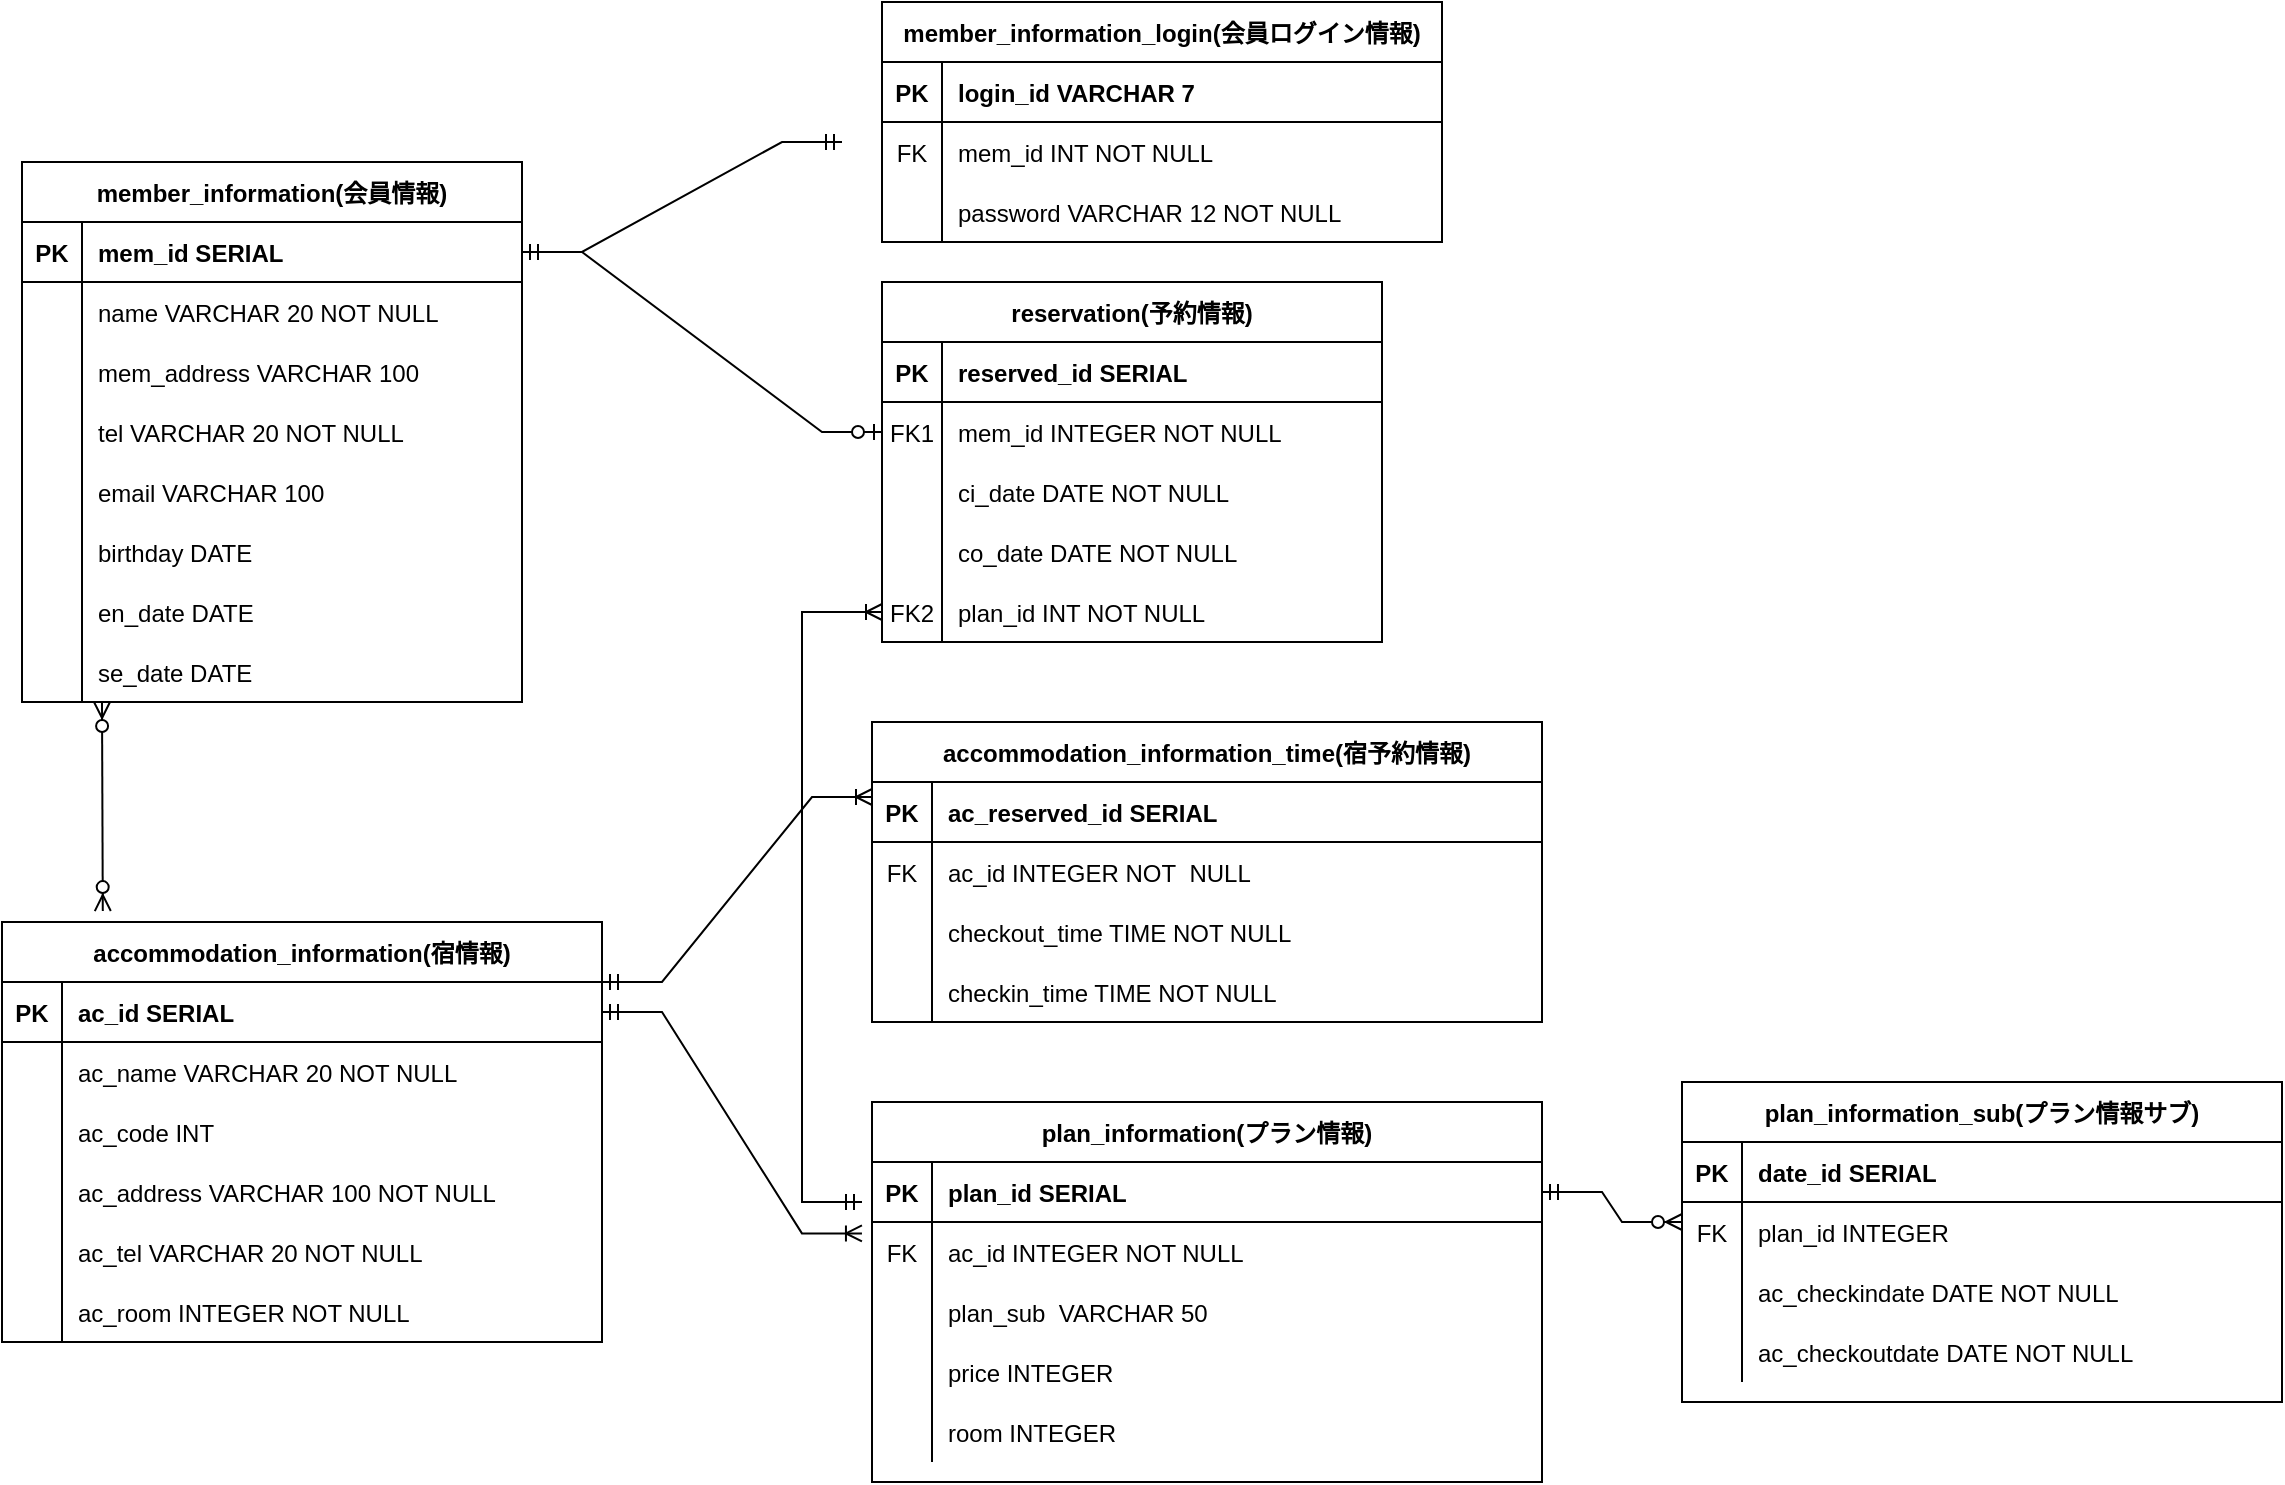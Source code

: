 <mxfile version="16.5.1" type="device"><diagram id="PTX03C8zozxvsGrrgiGg" name="ページ1"><mxGraphModel dx="1108" dy="553" grid="1" gridSize="10" guides="1" tooltips="1" connect="1" arrows="1" fold="1" page="1" pageScale="1" pageWidth="827" pageHeight="1169" math="0" shadow="0"><root><mxCell id="0"/><mxCell id="1" parent="0"/><mxCell id="oQhTFOidL3MlDcBQ4KHN-1" value="member_information(会員情報)" style="shape=table;startSize=30;container=1;collapsible=1;childLayout=tableLayout;fixedRows=1;rowLines=0;fontStyle=1;align=center;resizeLast=1;" parent="1" vertex="1"><mxGeometry x="510" y="360" width="250" height="270" as="geometry"><mxRectangle x="330" y="570" width="150" height="30" as="alternateBounds"/></mxGeometry></mxCell><mxCell id="oQhTFOidL3MlDcBQ4KHN-2" value="" style="shape=tableRow;horizontal=0;startSize=0;swimlaneHead=0;swimlaneBody=0;fillColor=none;collapsible=0;dropTarget=0;points=[[0,0.5],[1,0.5]];portConstraint=eastwest;top=0;left=0;right=0;bottom=1;" parent="oQhTFOidL3MlDcBQ4KHN-1" vertex="1"><mxGeometry y="30" width="250" height="30" as="geometry"/></mxCell><mxCell id="oQhTFOidL3MlDcBQ4KHN-3" value="PK" style="shape=partialRectangle;connectable=0;fillColor=none;top=0;left=0;bottom=0;right=0;fontStyle=1;overflow=hidden;" parent="oQhTFOidL3MlDcBQ4KHN-2" vertex="1"><mxGeometry width="30" height="30" as="geometry"><mxRectangle width="30" height="30" as="alternateBounds"/></mxGeometry></mxCell><mxCell id="oQhTFOidL3MlDcBQ4KHN-4" value="mem_id SERIAL" style="shape=partialRectangle;connectable=0;fillColor=none;top=0;left=0;bottom=0;right=0;align=left;spacingLeft=6;fontStyle=1;overflow=hidden;" parent="oQhTFOidL3MlDcBQ4KHN-2" vertex="1"><mxGeometry x="30" width="220" height="30" as="geometry"><mxRectangle width="220" height="30" as="alternateBounds"/></mxGeometry></mxCell><mxCell id="oQhTFOidL3MlDcBQ4KHN-5" value="" style="shape=tableRow;horizontal=0;startSize=0;swimlaneHead=0;swimlaneBody=0;fillColor=none;collapsible=0;dropTarget=0;points=[[0,0.5],[1,0.5]];portConstraint=eastwest;top=0;left=0;right=0;bottom=0;" parent="oQhTFOidL3MlDcBQ4KHN-1" vertex="1"><mxGeometry y="60" width="250" height="30" as="geometry"/></mxCell><mxCell id="oQhTFOidL3MlDcBQ4KHN-6" value="" style="shape=partialRectangle;connectable=0;fillColor=none;top=0;left=0;bottom=0;right=0;editable=1;overflow=hidden;" parent="oQhTFOidL3MlDcBQ4KHN-5" vertex="1"><mxGeometry width="30" height="30" as="geometry"><mxRectangle width="30" height="30" as="alternateBounds"/></mxGeometry></mxCell><mxCell id="oQhTFOidL3MlDcBQ4KHN-7" value="name VARCHAR 20 NOT NULL" style="shape=partialRectangle;connectable=0;fillColor=none;top=0;left=0;bottom=0;right=0;align=left;spacingLeft=6;overflow=hidden;" parent="oQhTFOidL3MlDcBQ4KHN-5" vertex="1"><mxGeometry x="30" width="220" height="30" as="geometry"><mxRectangle width="220" height="30" as="alternateBounds"/></mxGeometry></mxCell><mxCell id="oQhTFOidL3MlDcBQ4KHN-8" value="" style="shape=tableRow;horizontal=0;startSize=0;swimlaneHead=0;swimlaneBody=0;fillColor=none;collapsible=0;dropTarget=0;points=[[0,0.5],[1,0.5]];portConstraint=eastwest;top=0;left=0;right=0;bottom=0;" parent="oQhTFOidL3MlDcBQ4KHN-1" vertex="1"><mxGeometry y="90" width="250" height="30" as="geometry"/></mxCell><mxCell id="oQhTFOidL3MlDcBQ4KHN-9" value="" style="shape=partialRectangle;connectable=0;fillColor=none;top=0;left=0;bottom=0;right=0;editable=1;overflow=hidden;" parent="oQhTFOidL3MlDcBQ4KHN-8" vertex="1"><mxGeometry width="30" height="30" as="geometry"><mxRectangle width="30" height="30" as="alternateBounds"/></mxGeometry></mxCell><mxCell id="oQhTFOidL3MlDcBQ4KHN-10" value="mem_address VARCHAR 100 " style="shape=partialRectangle;connectable=0;fillColor=none;top=0;left=0;bottom=0;right=0;align=left;spacingLeft=6;overflow=hidden;" parent="oQhTFOidL3MlDcBQ4KHN-8" vertex="1"><mxGeometry x="30" width="220" height="30" as="geometry"><mxRectangle width="220" height="30" as="alternateBounds"/></mxGeometry></mxCell><mxCell id="oQhTFOidL3MlDcBQ4KHN-11" value="" style="shape=tableRow;horizontal=0;startSize=0;swimlaneHead=0;swimlaneBody=0;fillColor=none;collapsible=0;dropTarget=0;points=[[0,0.5],[1,0.5]];portConstraint=eastwest;top=0;left=0;right=0;bottom=0;" parent="oQhTFOidL3MlDcBQ4KHN-1" vertex="1"><mxGeometry y="120" width="250" height="30" as="geometry"/></mxCell><mxCell id="oQhTFOidL3MlDcBQ4KHN-12" value="" style="shape=partialRectangle;connectable=0;fillColor=none;top=0;left=0;bottom=0;right=0;editable=1;overflow=hidden;" parent="oQhTFOidL3MlDcBQ4KHN-11" vertex="1"><mxGeometry width="30" height="30" as="geometry"><mxRectangle width="30" height="30" as="alternateBounds"/></mxGeometry></mxCell><mxCell id="oQhTFOidL3MlDcBQ4KHN-13" value="tel VARCHAR 20 NOT NULL" style="shape=partialRectangle;connectable=0;fillColor=none;top=0;left=0;bottom=0;right=0;align=left;spacingLeft=6;overflow=hidden;" parent="oQhTFOidL3MlDcBQ4KHN-11" vertex="1"><mxGeometry x="30" width="220" height="30" as="geometry"><mxRectangle width="220" height="30" as="alternateBounds"/></mxGeometry></mxCell><mxCell id="oQhTFOidL3MlDcBQ4KHN-17" value="" style="shape=tableRow;horizontal=0;startSize=0;swimlaneHead=0;swimlaneBody=0;fillColor=none;collapsible=0;dropTarget=0;points=[[0,0.5],[1,0.5]];portConstraint=eastwest;top=0;left=0;right=0;bottom=0;" parent="oQhTFOidL3MlDcBQ4KHN-1" vertex="1"><mxGeometry y="150" width="250" height="30" as="geometry"/></mxCell><mxCell id="oQhTFOidL3MlDcBQ4KHN-18" value="" style="shape=partialRectangle;connectable=0;fillColor=none;top=0;left=0;bottom=0;right=0;editable=1;overflow=hidden;" parent="oQhTFOidL3MlDcBQ4KHN-17" vertex="1"><mxGeometry width="30" height="30" as="geometry"><mxRectangle width="30" height="30" as="alternateBounds"/></mxGeometry></mxCell><mxCell id="oQhTFOidL3MlDcBQ4KHN-19" value="email VARCHAR 100" style="shape=partialRectangle;connectable=0;fillColor=none;top=0;left=0;bottom=0;right=0;align=left;spacingLeft=6;overflow=hidden;" parent="oQhTFOidL3MlDcBQ4KHN-17" vertex="1"><mxGeometry x="30" width="220" height="30" as="geometry"><mxRectangle width="220" height="30" as="alternateBounds"/></mxGeometry></mxCell><mxCell id="oQhTFOidL3MlDcBQ4KHN-20" value="" style="shape=tableRow;horizontal=0;startSize=0;swimlaneHead=0;swimlaneBody=0;fillColor=none;collapsible=0;dropTarget=0;points=[[0,0.5],[1,0.5]];portConstraint=eastwest;top=0;left=0;right=0;bottom=0;" parent="oQhTFOidL3MlDcBQ4KHN-1" vertex="1"><mxGeometry y="180" width="250" height="30" as="geometry"/></mxCell><mxCell id="oQhTFOidL3MlDcBQ4KHN-21" value="" style="shape=partialRectangle;connectable=0;fillColor=none;top=0;left=0;bottom=0;right=0;editable=1;overflow=hidden;" parent="oQhTFOidL3MlDcBQ4KHN-20" vertex="1"><mxGeometry width="30" height="30" as="geometry"><mxRectangle width="30" height="30" as="alternateBounds"/></mxGeometry></mxCell><mxCell id="oQhTFOidL3MlDcBQ4KHN-22" value="birthday DATE" style="shape=partialRectangle;connectable=0;fillColor=none;top=0;left=0;bottom=0;right=0;align=left;spacingLeft=6;overflow=hidden;" parent="oQhTFOidL3MlDcBQ4KHN-20" vertex="1"><mxGeometry x="30" width="220" height="30" as="geometry"><mxRectangle width="220" height="30" as="alternateBounds"/></mxGeometry></mxCell><mxCell id="oQhTFOidL3MlDcBQ4KHN-23" value="" style="shape=tableRow;horizontal=0;startSize=0;swimlaneHead=0;swimlaneBody=0;fillColor=none;collapsible=0;dropTarget=0;points=[[0,0.5],[1,0.5]];portConstraint=eastwest;top=0;left=0;right=0;bottom=0;" parent="oQhTFOidL3MlDcBQ4KHN-1" vertex="1"><mxGeometry y="210" width="250" height="30" as="geometry"/></mxCell><mxCell id="oQhTFOidL3MlDcBQ4KHN-24" value="" style="shape=partialRectangle;connectable=0;fillColor=none;top=0;left=0;bottom=0;right=0;editable=1;overflow=hidden;" parent="oQhTFOidL3MlDcBQ4KHN-23" vertex="1"><mxGeometry width="30" height="30" as="geometry"><mxRectangle width="30" height="30" as="alternateBounds"/></mxGeometry></mxCell><mxCell id="oQhTFOidL3MlDcBQ4KHN-25" value="en_date DATE" style="shape=partialRectangle;connectable=0;fillColor=none;top=0;left=0;bottom=0;right=0;align=left;spacingLeft=6;overflow=hidden;" parent="oQhTFOidL3MlDcBQ4KHN-23" vertex="1"><mxGeometry x="30" width="220" height="30" as="geometry"><mxRectangle width="220" height="30" as="alternateBounds"/></mxGeometry></mxCell><mxCell id="oQhTFOidL3MlDcBQ4KHN-26" value="" style="shape=tableRow;horizontal=0;startSize=0;swimlaneHead=0;swimlaneBody=0;fillColor=none;collapsible=0;dropTarget=0;points=[[0,0.5],[1,0.5]];portConstraint=eastwest;top=0;left=0;right=0;bottom=0;" parent="oQhTFOidL3MlDcBQ4KHN-1" vertex="1"><mxGeometry y="240" width="250" height="30" as="geometry"/></mxCell><mxCell id="oQhTFOidL3MlDcBQ4KHN-27" value="" style="shape=partialRectangle;connectable=0;fillColor=none;top=0;left=0;bottom=0;right=0;editable=1;overflow=hidden;" parent="oQhTFOidL3MlDcBQ4KHN-26" vertex="1"><mxGeometry width="30" height="30" as="geometry"><mxRectangle width="30" height="30" as="alternateBounds"/></mxGeometry></mxCell><mxCell id="oQhTFOidL3MlDcBQ4KHN-28" value="se_date DATE" style="shape=partialRectangle;connectable=0;fillColor=none;top=0;left=0;bottom=0;right=0;align=left;spacingLeft=6;overflow=hidden;" parent="oQhTFOidL3MlDcBQ4KHN-26" vertex="1"><mxGeometry x="30" width="220" height="30" as="geometry"><mxRectangle width="220" height="30" as="alternateBounds"/></mxGeometry></mxCell><mxCell id="oQhTFOidL3MlDcBQ4KHN-29" value="member_information_login(会員ログイン情報)" style="shape=table;startSize=30;container=1;collapsible=1;childLayout=tableLayout;fixedRows=1;rowLines=0;fontStyle=1;align=center;resizeLast=1;" parent="1" vertex="1"><mxGeometry x="940" y="280" width="280" height="120" as="geometry"/></mxCell><mxCell id="oQhTFOidL3MlDcBQ4KHN-30" value="" style="shape=tableRow;horizontal=0;startSize=0;swimlaneHead=0;swimlaneBody=0;fillColor=none;collapsible=0;dropTarget=0;points=[[0,0.5],[1,0.5]];portConstraint=eastwest;top=0;left=0;right=0;bottom=1;" parent="oQhTFOidL3MlDcBQ4KHN-29" vertex="1"><mxGeometry y="30" width="280" height="30" as="geometry"/></mxCell><mxCell id="oQhTFOidL3MlDcBQ4KHN-31" value="PK" style="shape=partialRectangle;connectable=0;fillColor=none;top=0;left=0;bottom=0;right=0;fontStyle=1;overflow=hidden;" parent="oQhTFOidL3MlDcBQ4KHN-30" vertex="1"><mxGeometry width="30" height="30" as="geometry"><mxRectangle width="30" height="30" as="alternateBounds"/></mxGeometry></mxCell><mxCell id="oQhTFOidL3MlDcBQ4KHN-32" value="login_id VARCHAR 7" style="shape=partialRectangle;connectable=0;fillColor=none;top=0;left=0;bottom=0;right=0;align=left;spacingLeft=6;fontStyle=1;overflow=hidden;" parent="oQhTFOidL3MlDcBQ4KHN-30" vertex="1"><mxGeometry x="30" width="250" height="30" as="geometry"><mxRectangle width="250" height="30" as="alternateBounds"/></mxGeometry></mxCell><mxCell id="oQhTFOidL3MlDcBQ4KHN-33" value="" style="shape=tableRow;horizontal=0;startSize=0;swimlaneHead=0;swimlaneBody=0;fillColor=none;collapsible=0;dropTarget=0;points=[[0,0.5],[1,0.5]];portConstraint=eastwest;top=0;left=0;right=0;bottom=0;" parent="oQhTFOidL3MlDcBQ4KHN-29" vertex="1"><mxGeometry y="60" width="280" height="30" as="geometry"/></mxCell><mxCell id="oQhTFOidL3MlDcBQ4KHN-34" value="FK" style="shape=partialRectangle;connectable=0;fillColor=none;top=0;left=0;bottom=0;right=0;editable=1;overflow=hidden;" parent="oQhTFOidL3MlDcBQ4KHN-33" vertex="1"><mxGeometry width="30" height="30" as="geometry"><mxRectangle width="30" height="30" as="alternateBounds"/></mxGeometry></mxCell><mxCell id="oQhTFOidL3MlDcBQ4KHN-35" value="mem_id INT NOT NULL" style="shape=partialRectangle;connectable=0;fillColor=none;top=0;left=0;bottom=0;right=0;align=left;spacingLeft=6;overflow=hidden;" parent="oQhTFOidL3MlDcBQ4KHN-33" vertex="1"><mxGeometry x="30" width="250" height="30" as="geometry"><mxRectangle width="250" height="30" as="alternateBounds"/></mxGeometry></mxCell><mxCell id="oQhTFOidL3MlDcBQ4KHN-36" value="" style="shape=tableRow;horizontal=0;startSize=0;swimlaneHead=0;swimlaneBody=0;fillColor=none;collapsible=0;dropTarget=0;points=[[0,0.5],[1,0.5]];portConstraint=eastwest;top=0;left=0;right=0;bottom=0;" parent="oQhTFOidL3MlDcBQ4KHN-29" vertex="1"><mxGeometry y="90" width="280" height="30" as="geometry"/></mxCell><mxCell id="oQhTFOidL3MlDcBQ4KHN-37" value="" style="shape=partialRectangle;connectable=0;fillColor=none;top=0;left=0;bottom=0;right=0;editable=1;overflow=hidden;" parent="oQhTFOidL3MlDcBQ4KHN-36" vertex="1"><mxGeometry width="30" height="30" as="geometry"><mxRectangle width="30" height="30" as="alternateBounds"/></mxGeometry></mxCell><mxCell id="oQhTFOidL3MlDcBQ4KHN-38" value="password VARCHAR 12 NOT NULL" style="shape=partialRectangle;connectable=0;fillColor=none;top=0;left=0;bottom=0;right=0;align=left;spacingLeft=6;overflow=hidden;" parent="oQhTFOidL3MlDcBQ4KHN-36" vertex="1"><mxGeometry x="30" width="250" height="30" as="geometry"><mxRectangle width="250" height="30" as="alternateBounds"/></mxGeometry></mxCell><mxCell id="tTAAp74AXtqpUZNpE7kD-1" value="accommodation_information(宿情報)" style="shape=table;startSize=30;container=1;collapsible=1;childLayout=tableLayout;fixedRows=1;rowLines=0;fontStyle=1;align=center;resizeLast=1;" parent="1" vertex="1"><mxGeometry x="500" y="740" width="300" height="210" as="geometry"/></mxCell><mxCell id="tTAAp74AXtqpUZNpE7kD-2" value="" style="shape=tableRow;horizontal=0;startSize=0;swimlaneHead=0;swimlaneBody=0;fillColor=none;collapsible=0;dropTarget=0;points=[[0,0.5],[1,0.5]];portConstraint=eastwest;top=0;left=0;right=0;bottom=1;" parent="tTAAp74AXtqpUZNpE7kD-1" vertex="1"><mxGeometry y="30" width="300" height="30" as="geometry"/></mxCell><mxCell id="tTAAp74AXtqpUZNpE7kD-3" value="PK" style="shape=partialRectangle;connectable=0;fillColor=none;top=0;left=0;bottom=0;right=0;fontStyle=1;overflow=hidden;" parent="tTAAp74AXtqpUZNpE7kD-2" vertex="1"><mxGeometry width="30" height="30" as="geometry"><mxRectangle width="30" height="30" as="alternateBounds"/></mxGeometry></mxCell><mxCell id="tTAAp74AXtqpUZNpE7kD-4" value="ac_id SERIAL" style="shape=partialRectangle;connectable=0;fillColor=none;top=0;left=0;bottom=0;right=0;align=left;spacingLeft=6;fontStyle=1;overflow=hidden;" parent="tTAAp74AXtqpUZNpE7kD-2" vertex="1"><mxGeometry x="30" width="270" height="30" as="geometry"><mxRectangle width="270" height="30" as="alternateBounds"/></mxGeometry></mxCell><mxCell id="tTAAp74AXtqpUZNpE7kD-5" value="" style="shape=tableRow;horizontal=0;startSize=0;swimlaneHead=0;swimlaneBody=0;fillColor=none;collapsible=0;dropTarget=0;points=[[0,0.5],[1,0.5]];portConstraint=eastwest;top=0;left=0;right=0;bottom=0;" parent="tTAAp74AXtqpUZNpE7kD-1" vertex="1"><mxGeometry y="60" width="300" height="30" as="geometry"/></mxCell><mxCell id="tTAAp74AXtqpUZNpE7kD-6" value="" style="shape=partialRectangle;connectable=0;fillColor=none;top=0;left=0;bottom=0;right=0;editable=1;overflow=hidden;" parent="tTAAp74AXtqpUZNpE7kD-5" vertex="1"><mxGeometry width="30" height="30" as="geometry"><mxRectangle width="30" height="30" as="alternateBounds"/></mxGeometry></mxCell><mxCell id="tTAAp74AXtqpUZNpE7kD-7" value="ac_name VARCHAR 20 NOT NULL" style="shape=partialRectangle;connectable=0;fillColor=none;top=0;left=0;bottom=0;right=0;align=left;spacingLeft=6;overflow=hidden;" parent="tTAAp74AXtqpUZNpE7kD-5" vertex="1"><mxGeometry x="30" width="270" height="30" as="geometry"><mxRectangle width="270" height="30" as="alternateBounds"/></mxGeometry></mxCell><mxCell id="tTAAp74AXtqpUZNpE7kD-8" value="" style="shape=tableRow;horizontal=0;startSize=0;swimlaneHead=0;swimlaneBody=0;fillColor=none;collapsible=0;dropTarget=0;points=[[0,0.5],[1,0.5]];portConstraint=eastwest;top=0;left=0;right=0;bottom=0;" parent="tTAAp74AXtqpUZNpE7kD-1" vertex="1"><mxGeometry y="90" width="300" height="30" as="geometry"/></mxCell><mxCell id="tTAAp74AXtqpUZNpE7kD-9" value="" style="shape=partialRectangle;connectable=0;fillColor=none;top=0;left=0;bottom=0;right=0;editable=1;overflow=hidden;" parent="tTAAp74AXtqpUZNpE7kD-8" vertex="1"><mxGeometry width="30" height="30" as="geometry"><mxRectangle width="30" height="30" as="alternateBounds"/></mxGeometry></mxCell><mxCell id="tTAAp74AXtqpUZNpE7kD-10" value="ac_code INT" style="shape=partialRectangle;connectable=0;fillColor=none;top=0;left=0;bottom=0;right=0;align=left;spacingLeft=6;overflow=hidden;" parent="tTAAp74AXtqpUZNpE7kD-8" vertex="1"><mxGeometry x="30" width="270" height="30" as="geometry"><mxRectangle width="270" height="30" as="alternateBounds"/></mxGeometry></mxCell><mxCell id="tTAAp74AXtqpUZNpE7kD-11" value="" style="shape=tableRow;horizontal=0;startSize=0;swimlaneHead=0;swimlaneBody=0;fillColor=none;collapsible=0;dropTarget=0;points=[[0,0.5],[1,0.5]];portConstraint=eastwest;top=0;left=0;right=0;bottom=0;" parent="tTAAp74AXtqpUZNpE7kD-1" vertex="1"><mxGeometry y="120" width="300" height="30" as="geometry"/></mxCell><mxCell id="tTAAp74AXtqpUZNpE7kD-12" value="" style="shape=partialRectangle;connectable=0;fillColor=none;top=0;left=0;bottom=0;right=0;editable=1;overflow=hidden;" parent="tTAAp74AXtqpUZNpE7kD-11" vertex="1"><mxGeometry width="30" height="30" as="geometry"><mxRectangle width="30" height="30" as="alternateBounds"/></mxGeometry></mxCell><mxCell id="tTAAp74AXtqpUZNpE7kD-13" value="ac_address VARCHAR 100 NOT NULL" style="shape=partialRectangle;connectable=0;fillColor=none;top=0;left=0;bottom=0;right=0;align=left;spacingLeft=6;overflow=hidden;" parent="tTAAp74AXtqpUZNpE7kD-11" vertex="1"><mxGeometry x="30" width="270" height="30" as="geometry"><mxRectangle width="270" height="30" as="alternateBounds"/></mxGeometry></mxCell><mxCell id="ba7Ksp8gcpSth6axBbNm-1" value="" style="shape=tableRow;horizontal=0;startSize=0;swimlaneHead=0;swimlaneBody=0;fillColor=none;collapsible=0;dropTarget=0;points=[[0,0.5],[1,0.5]];portConstraint=eastwest;top=0;left=0;right=0;bottom=0;" parent="tTAAp74AXtqpUZNpE7kD-1" vertex="1"><mxGeometry y="150" width="300" height="30" as="geometry"/></mxCell><mxCell id="ba7Ksp8gcpSth6axBbNm-2" value="" style="shape=partialRectangle;connectable=0;fillColor=none;top=0;left=0;bottom=0;right=0;editable=1;overflow=hidden;" parent="ba7Ksp8gcpSth6axBbNm-1" vertex="1"><mxGeometry width="30" height="30" as="geometry"><mxRectangle width="30" height="30" as="alternateBounds"/></mxGeometry></mxCell><mxCell id="ba7Ksp8gcpSth6axBbNm-3" value="ac_tel VARCHAR 20 NOT NULL" style="shape=partialRectangle;connectable=0;fillColor=none;top=0;left=0;bottom=0;right=0;align=left;spacingLeft=6;overflow=hidden;" parent="ba7Ksp8gcpSth6axBbNm-1" vertex="1"><mxGeometry x="30" width="270" height="30" as="geometry"><mxRectangle width="270" height="30" as="alternateBounds"/></mxGeometry></mxCell><mxCell id="ba7Ksp8gcpSth6axBbNm-4" value="" style="shape=tableRow;horizontal=0;startSize=0;swimlaneHead=0;swimlaneBody=0;fillColor=none;collapsible=0;dropTarget=0;points=[[0,0.5],[1,0.5]];portConstraint=eastwest;top=0;left=0;right=0;bottom=0;" parent="tTAAp74AXtqpUZNpE7kD-1" vertex="1"><mxGeometry y="180" width="300" height="30" as="geometry"/></mxCell><mxCell id="ba7Ksp8gcpSth6axBbNm-5" value="" style="shape=partialRectangle;connectable=0;fillColor=none;top=0;left=0;bottom=0;right=0;editable=1;overflow=hidden;" parent="ba7Ksp8gcpSth6axBbNm-4" vertex="1"><mxGeometry width="30" height="30" as="geometry"><mxRectangle width="30" height="30" as="alternateBounds"/></mxGeometry></mxCell><mxCell id="ba7Ksp8gcpSth6axBbNm-6" value="ac_room INTEGER NOT NULL" style="shape=partialRectangle;connectable=0;fillColor=none;top=0;left=0;bottom=0;right=0;align=left;spacingLeft=6;overflow=hidden;" parent="ba7Ksp8gcpSth6axBbNm-4" vertex="1"><mxGeometry x="30" width="270" height="30" as="geometry"><mxRectangle width="270" height="30" as="alternateBounds"/></mxGeometry></mxCell><mxCell id="tTAAp74AXtqpUZNpE7kD-15" value="accommodation_information_time(宿予約情報)" style="shape=table;startSize=30;container=1;collapsible=1;childLayout=tableLayout;fixedRows=1;rowLines=0;fontStyle=1;align=center;resizeLast=1;" parent="1" vertex="1"><mxGeometry x="935" y="640" width="335" height="150" as="geometry"/></mxCell><mxCell id="tTAAp74AXtqpUZNpE7kD-16" value="" style="shape=tableRow;horizontal=0;startSize=0;swimlaneHead=0;swimlaneBody=0;fillColor=none;collapsible=0;dropTarget=0;points=[[0,0.5],[1,0.5]];portConstraint=eastwest;top=0;left=0;right=0;bottom=1;" parent="tTAAp74AXtqpUZNpE7kD-15" vertex="1"><mxGeometry y="30" width="335" height="30" as="geometry"/></mxCell><mxCell id="tTAAp74AXtqpUZNpE7kD-17" value="PK" style="shape=partialRectangle;connectable=0;fillColor=none;top=0;left=0;bottom=0;right=0;fontStyle=1;overflow=hidden;" parent="tTAAp74AXtqpUZNpE7kD-16" vertex="1"><mxGeometry width="30" height="30" as="geometry"><mxRectangle width="30" height="30" as="alternateBounds"/></mxGeometry></mxCell><mxCell id="tTAAp74AXtqpUZNpE7kD-18" value="ac_reserved_id SERIAL " style="shape=partialRectangle;connectable=0;fillColor=none;top=0;left=0;bottom=0;right=0;align=left;spacingLeft=6;fontStyle=1;overflow=hidden;" parent="tTAAp74AXtqpUZNpE7kD-16" vertex="1"><mxGeometry x="30" width="305" height="30" as="geometry"><mxRectangle width="305" height="30" as="alternateBounds"/></mxGeometry></mxCell><mxCell id="tTAAp74AXtqpUZNpE7kD-19" value="" style="shape=tableRow;horizontal=0;startSize=0;swimlaneHead=0;swimlaneBody=0;fillColor=none;collapsible=0;dropTarget=0;points=[[0,0.5],[1,0.5]];portConstraint=eastwest;top=0;left=0;right=0;bottom=0;" parent="tTAAp74AXtqpUZNpE7kD-15" vertex="1"><mxGeometry y="60" width="335" height="30" as="geometry"/></mxCell><mxCell id="tTAAp74AXtqpUZNpE7kD-20" value="FK" style="shape=partialRectangle;connectable=0;fillColor=none;top=0;left=0;bottom=0;right=0;editable=1;overflow=hidden;" parent="tTAAp74AXtqpUZNpE7kD-19" vertex="1"><mxGeometry width="30" height="30" as="geometry"><mxRectangle width="30" height="30" as="alternateBounds"/></mxGeometry></mxCell><mxCell id="tTAAp74AXtqpUZNpE7kD-21" value="ac_id INTEGER NOT  NULL" style="shape=partialRectangle;connectable=0;fillColor=none;top=0;left=0;bottom=0;right=0;align=left;spacingLeft=6;overflow=hidden;" parent="tTAAp74AXtqpUZNpE7kD-19" vertex="1"><mxGeometry x="30" width="305" height="30" as="geometry"><mxRectangle width="305" height="30" as="alternateBounds"/></mxGeometry></mxCell><mxCell id="tTAAp74AXtqpUZNpE7kD-22" value="" style="shape=tableRow;horizontal=0;startSize=0;swimlaneHead=0;swimlaneBody=0;fillColor=none;collapsible=0;dropTarget=0;points=[[0,0.5],[1,0.5]];portConstraint=eastwest;top=0;left=0;right=0;bottom=0;" parent="tTAAp74AXtqpUZNpE7kD-15" vertex="1"><mxGeometry y="90" width="335" height="30" as="geometry"/></mxCell><mxCell id="tTAAp74AXtqpUZNpE7kD-23" value="" style="shape=partialRectangle;connectable=0;fillColor=none;top=0;left=0;bottom=0;right=0;editable=1;overflow=hidden;" parent="tTAAp74AXtqpUZNpE7kD-22" vertex="1"><mxGeometry width="30" height="30" as="geometry"><mxRectangle width="30" height="30" as="alternateBounds"/></mxGeometry></mxCell><mxCell id="tTAAp74AXtqpUZNpE7kD-24" value="checkout_time TIME NOT NULL" style="shape=partialRectangle;connectable=0;fillColor=none;top=0;left=0;bottom=0;right=0;align=left;spacingLeft=6;overflow=hidden;fontStyle=0" parent="tTAAp74AXtqpUZNpE7kD-22" vertex="1"><mxGeometry x="30" width="305" height="30" as="geometry"><mxRectangle width="305" height="30" as="alternateBounds"/></mxGeometry></mxCell><mxCell id="u_9tPeb7ssI4O4NvEhvJ-1" value="" style="shape=tableRow;horizontal=0;startSize=0;swimlaneHead=0;swimlaneBody=0;fillColor=none;collapsible=0;dropTarget=0;points=[[0,0.5],[1,0.5]];portConstraint=eastwest;top=0;left=0;right=0;bottom=0;" vertex="1" parent="tTAAp74AXtqpUZNpE7kD-15"><mxGeometry y="120" width="335" height="30" as="geometry"/></mxCell><mxCell id="u_9tPeb7ssI4O4NvEhvJ-2" value="" style="shape=partialRectangle;connectable=0;fillColor=none;top=0;left=0;bottom=0;right=0;editable=1;overflow=hidden;" vertex="1" parent="u_9tPeb7ssI4O4NvEhvJ-1"><mxGeometry width="30" height="30" as="geometry"><mxRectangle width="30" height="30" as="alternateBounds"/></mxGeometry></mxCell><mxCell id="u_9tPeb7ssI4O4NvEhvJ-3" value="checkin_time TIME NOT NULL" style="shape=partialRectangle;connectable=0;fillColor=none;top=0;left=0;bottom=0;right=0;align=left;spacingLeft=6;overflow=hidden;" vertex="1" parent="u_9tPeb7ssI4O4NvEhvJ-1"><mxGeometry x="30" width="305" height="30" as="geometry"><mxRectangle width="305" height="30" as="alternateBounds"/></mxGeometry></mxCell><mxCell id="tTAAp74AXtqpUZNpE7kD-28" value="reservation(予約情報)" style="shape=table;startSize=30;container=1;collapsible=1;childLayout=tableLayout;fixedRows=1;rowLines=0;fontStyle=1;align=center;resizeLast=1;" parent="1" vertex="1"><mxGeometry x="940" y="420" width="250" height="180" as="geometry"/></mxCell><mxCell id="tTAAp74AXtqpUZNpE7kD-29" value="" style="shape=tableRow;horizontal=0;startSize=0;swimlaneHead=0;swimlaneBody=0;fillColor=none;collapsible=0;dropTarget=0;points=[[0,0.5],[1,0.5]];portConstraint=eastwest;top=0;left=0;right=0;bottom=1;" parent="tTAAp74AXtqpUZNpE7kD-28" vertex="1"><mxGeometry y="30" width="250" height="30" as="geometry"/></mxCell><mxCell id="tTAAp74AXtqpUZNpE7kD-30" value="PK" style="shape=partialRectangle;connectable=0;fillColor=none;top=0;left=0;bottom=0;right=0;fontStyle=1;overflow=hidden;" parent="tTAAp74AXtqpUZNpE7kD-29" vertex="1"><mxGeometry width="30" height="30" as="geometry"><mxRectangle width="30" height="30" as="alternateBounds"/></mxGeometry></mxCell><mxCell id="tTAAp74AXtqpUZNpE7kD-31" value="reserved_id SERIAL" style="shape=partialRectangle;connectable=0;fillColor=none;top=0;left=0;bottom=0;right=0;align=left;spacingLeft=6;fontStyle=1;overflow=hidden;" parent="tTAAp74AXtqpUZNpE7kD-29" vertex="1"><mxGeometry x="30" width="220" height="30" as="geometry"><mxRectangle width="220" height="30" as="alternateBounds"/></mxGeometry></mxCell><mxCell id="tTAAp74AXtqpUZNpE7kD-32" value="" style="shape=tableRow;horizontal=0;startSize=0;swimlaneHead=0;swimlaneBody=0;fillColor=none;collapsible=0;dropTarget=0;points=[[0,0.5],[1,0.5]];portConstraint=eastwest;top=0;left=0;right=0;bottom=0;" parent="tTAAp74AXtqpUZNpE7kD-28" vertex="1"><mxGeometry y="60" width="250" height="30" as="geometry"/></mxCell><mxCell id="tTAAp74AXtqpUZNpE7kD-33" value="FK1" style="shape=partialRectangle;connectable=0;fillColor=none;top=0;left=0;bottom=0;right=0;editable=1;overflow=hidden;" parent="tTAAp74AXtqpUZNpE7kD-32" vertex="1"><mxGeometry width="30" height="30" as="geometry"><mxRectangle width="30" height="30" as="alternateBounds"/></mxGeometry></mxCell><mxCell id="tTAAp74AXtqpUZNpE7kD-34" value="mem_id INTEGER NOT NULL" style="shape=partialRectangle;connectable=0;fillColor=none;top=0;left=0;bottom=0;right=0;align=left;spacingLeft=6;overflow=hidden;" parent="tTAAp74AXtqpUZNpE7kD-32" vertex="1"><mxGeometry x="30" width="220" height="30" as="geometry"><mxRectangle width="220" height="30" as="alternateBounds"/></mxGeometry></mxCell><mxCell id="tTAAp74AXtqpUZNpE7kD-41" value="" style="shape=tableRow;horizontal=0;startSize=0;swimlaneHead=0;swimlaneBody=0;fillColor=none;collapsible=0;dropTarget=0;points=[[0,0.5],[1,0.5]];portConstraint=eastwest;top=0;left=0;right=0;bottom=0;" parent="tTAAp74AXtqpUZNpE7kD-28" vertex="1"><mxGeometry y="90" width="250" height="30" as="geometry"/></mxCell><mxCell id="tTAAp74AXtqpUZNpE7kD-42" value="" style="shape=partialRectangle;connectable=0;fillColor=none;top=0;left=0;bottom=0;right=0;editable=1;overflow=hidden;" parent="tTAAp74AXtqpUZNpE7kD-41" vertex="1"><mxGeometry width="30" height="30" as="geometry"><mxRectangle width="30" height="30" as="alternateBounds"/></mxGeometry></mxCell><mxCell id="tTAAp74AXtqpUZNpE7kD-43" value="ci_date DATE NOT NULL" style="shape=partialRectangle;connectable=0;fillColor=none;top=0;left=0;bottom=0;right=0;align=left;spacingLeft=6;overflow=hidden;" parent="tTAAp74AXtqpUZNpE7kD-41" vertex="1"><mxGeometry x="30" width="220" height="30" as="geometry"><mxRectangle width="220" height="30" as="alternateBounds"/></mxGeometry></mxCell><mxCell id="nLKcE7LhkzVVmYxrhHHa-1" value="" style="shape=tableRow;horizontal=0;startSize=0;swimlaneHead=0;swimlaneBody=0;fillColor=none;collapsible=0;dropTarget=0;points=[[0,0.5],[1,0.5]];portConstraint=eastwest;top=0;left=0;right=0;bottom=0;" parent="tTAAp74AXtqpUZNpE7kD-28" vertex="1"><mxGeometry y="120" width="250" height="30" as="geometry"/></mxCell><mxCell id="nLKcE7LhkzVVmYxrhHHa-2" value="" style="shape=partialRectangle;connectable=0;fillColor=none;top=0;left=0;bottom=0;right=0;editable=1;overflow=hidden;" parent="nLKcE7LhkzVVmYxrhHHa-1" vertex="1"><mxGeometry width="30" height="30" as="geometry"><mxRectangle width="30" height="30" as="alternateBounds"/></mxGeometry></mxCell><mxCell id="nLKcE7LhkzVVmYxrhHHa-3" value="co_date DATE NOT NULL" style="shape=partialRectangle;connectable=0;fillColor=none;top=0;left=0;bottom=0;right=0;align=left;spacingLeft=6;overflow=hidden;" parent="nLKcE7LhkzVVmYxrhHHa-1" vertex="1"><mxGeometry x="30" width="220" height="30" as="geometry"><mxRectangle width="220" height="30" as="alternateBounds"/></mxGeometry></mxCell><mxCell id="u_9tPeb7ssI4O4NvEhvJ-4" value="" style="shape=tableRow;horizontal=0;startSize=0;swimlaneHead=0;swimlaneBody=0;fillColor=none;collapsible=0;dropTarget=0;points=[[0,0.5],[1,0.5]];portConstraint=eastwest;top=0;left=0;right=0;bottom=0;" vertex="1" parent="tTAAp74AXtqpUZNpE7kD-28"><mxGeometry y="150" width="250" height="30" as="geometry"/></mxCell><mxCell id="u_9tPeb7ssI4O4NvEhvJ-5" value="FK2" style="shape=partialRectangle;connectable=0;fillColor=none;top=0;left=0;bottom=0;right=0;editable=1;overflow=hidden;" vertex="1" parent="u_9tPeb7ssI4O4NvEhvJ-4"><mxGeometry width="30" height="30" as="geometry"><mxRectangle width="30" height="30" as="alternateBounds"/></mxGeometry></mxCell><mxCell id="u_9tPeb7ssI4O4NvEhvJ-6" value="plan_id INT NOT NULL" style="shape=partialRectangle;connectable=0;fillColor=none;top=0;left=0;bottom=0;right=0;align=left;spacingLeft=6;overflow=hidden;" vertex="1" parent="u_9tPeb7ssI4O4NvEhvJ-4"><mxGeometry x="30" width="220" height="30" as="geometry"><mxRectangle width="220" height="30" as="alternateBounds"/></mxGeometry></mxCell><mxCell id="tTAAp74AXtqpUZNpE7kD-44" value="" style="edgeStyle=entityRelationEdgeStyle;fontSize=12;html=1;endArrow=ERmandOne;startArrow=ERmandOne;rounded=0;exitX=1;exitY=0.5;exitDx=0;exitDy=0;" parent="1" source="oQhTFOidL3MlDcBQ4KHN-2" edge="1"><mxGeometry width="100" height="100" relative="1" as="geometry"><mxPoint x="790" y="470" as="sourcePoint"/><mxPoint x="920" y="350" as="targetPoint"/></mxGeometry></mxCell><mxCell id="tTAAp74AXtqpUZNpE7kD-47" value="" style="edgeStyle=entityRelationEdgeStyle;fontSize=12;html=1;endArrow=ERzeroToOne;startArrow=ERmandOne;rounded=0;exitX=1;exitY=0.5;exitDx=0;exitDy=0;entryX=0;entryY=0.5;entryDx=0;entryDy=0;" parent="1" source="oQhTFOidL3MlDcBQ4KHN-2" edge="1" target="tTAAp74AXtqpUZNpE7kD-32"><mxGeometry width="100" height="100" relative="1" as="geometry"><mxPoint x="840" y="640" as="sourcePoint"/><mxPoint x="930" y="460" as="targetPoint"/></mxGeometry></mxCell><mxCell id="tTAAp74AXtqpUZNpE7kD-48" value="" style="edgeStyle=entityRelationEdgeStyle;fontSize=12;html=1;endArrow=ERoneToMany;startArrow=ERmandOne;rounded=0;entryX=0;entryY=0.25;entryDx=0;entryDy=0;" parent="1" target="tTAAp74AXtqpUZNpE7kD-15" edge="1"><mxGeometry width="100" height="100" relative="1" as="geometry"><mxPoint x="800" y="770" as="sourcePoint"/><mxPoint x="900" y="670" as="targetPoint"/></mxGeometry></mxCell><mxCell id="tTAAp74AXtqpUZNpE7kD-51" value="" style="fontSize=12;html=1;endArrow=ERzeroToMany;endFill=1;startArrow=ERzeroToMany;rounded=0;exitX=0.168;exitY=-0.026;exitDx=0;exitDy=0;exitPerimeter=0;" parent="1" source="tTAAp74AXtqpUZNpE7kD-1" edge="1"><mxGeometry width="100" height="100" relative="1" as="geometry"><mxPoint x="840" y="640" as="sourcePoint"/><mxPoint x="550" y="630" as="targetPoint"/></mxGeometry></mxCell><mxCell id="ba7Ksp8gcpSth6axBbNm-11" value="plan_information(プラン情報)" style="shape=table;startSize=30;container=1;collapsible=1;childLayout=tableLayout;fixedRows=1;rowLines=0;fontStyle=1;align=center;resizeLast=1;" parent="1" vertex="1"><mxGeometry x="935" y="830" width="335" height="190" as="geometry"/></mxCell><mxCell id="ba7Ksp8gcpSth6axBbNm-12" value="" style="shape=tableRow;horizontal=0;startSize=0;swimlaneHead=0;swimlaneBody=0;fillColor=none;collapsible=0;dropTarget=0;points=[[0,0.5],[1,0.5]];portConstraint=eastwest;top=0;left=0;right=0;bottom=1;" parent="ba7Ksp8gcpSth6axBbNm-11" vertex="1"><mxGeometry y="30" width="335" height="30" as="geometry"/></mxCell><mxCell id="ba7Ksp8gcpSth6axBbNm-13" value="PK" style="shape=partialRectangle;connectable=0;fillColor=none;top=0;left=0;bottom=0;right=0;fontStyle=1;overflow=hidden;" parent="ba7Ksp8gcpSth6axBbNm-12" vertex="1"><mxGeometry width="30" height="30" as="geometry"><mxRectangle width="30" height="30" as="alternateBounds"/></mxGeometry></mxCell><mxCell id="ba7Ksp8gcpSth6axBbNm-14" value="plan_id SERIAL" style="shape=partialRectangle;connectable=0;fillColor=none;top=0;left=0;bottom=0;right=0;align=left;spacingLeft=6;fontStyle=1;overflow=hidden;" parent="ba7Ksp8gcpSth6axBbNm-12" vertex="1"><mxGeometry x="30" width="305" height="30" as="geometry"><mxRectangle width="305" height="30" as="alternateBounds"/></mxGeometry></mxCell><mxCell id="ba7Ksp8gcpSth6axBbNm-15" value="" style="shape=tableRow;horizontal=0;startSize=0;swimlaneHead=0;swimlaneBody=0;fillColor=none;collapsible=0;dropTarget=0;points=[[0,0.5],[1,0.5]];portConstraint=eastwest;top=0;left=0;right=0;bottom=0;" parent="ba7Ksp8gcpSth6axBbNm-11" vertex="1"><mxGeometry y="60" width="335" height="30" as="geometry"/></mxCell><mxCell id="ba7Ksp8gcpSth6axBbNm-16" value="FK" style="shape=partialRectangle;connectable=0;fillColor=none;top=0;left=0;bottom=0;right=0;editable=1;overflow=hidden;" parent="ba7Ksp8gcpSth6axBbNm-15" vertex="1"><mxGeometry width="30" height="30" as="geometry"><mxRectangle width="30" height="30" as="alternateBounds"/></mxGeometry></mxCell><mxCell id="ba7Ksp8gcpSth6axBbNm-17" value="ac_id INTEGER NOT NULL" style="shape=partialRectangle;connectable=0;fillColor=none;top=0;left=0;bottom=0;right=0;align=left;spacingLeft=6;overflow=hidden;" parent="ba7Ksp8gcpSth6axBbNm-15" vertex="1"><mxGeometry x="30" width="305" height="30" as="geometry"><mxRectangle width="305" height="30" as="alternateBounds"/></mxGeometry></mxCell><mxCell id="ba7Ksp8gcpSth6axBbNm-18" value="" style="shape=tableRow;horizontal=0;startSize=0;swimlaneHead=0;swimlaneBody=0;fillColor=none;collapsible=0;dropTarget=0;points=[[0,0.5],[1,0.5]];portConstraint=eastwest;top=0;left=0;right=0;bottom=0;" parent="ba7Ksp8gcpSth6axBbNm-11" vertex="1"><mxGeometry y="90" width="335" height="30" as="geometry"/></mxCell><mxCell id="ba7Ksp8gcpSth6axBbNm-19" value="" style="shape=partialRectangle;connectable=0;fillColor=none;top=0;left=0;bottom=0;right=0;editable=1;overflow=hidden;" parent="ba7Ksp8gcpSth6axBbNm-18" vertex="1"><mxGeometry width="30" height="30" as="geometry"><mxRectangle width="30" height="30" as="alternateBounds"/></mxGeometry></mxCell><mxCell id="ba7Ksp8gcpSth6axBbNm-20" value="plan_sub  VARCHAR 50 " style="shape=partialRectangle;connectable=0;fillColor=none;top=0;left=0;bottom=0;right=0;align=left;spacingLeft=6;overflow=hidden;" parent="ba7Ksp8gcpSth6axBbNm-18" vertex="1"><mxGeometry x="30" width="305" height="30" as="geometry"><mxRectangle width="305" height="30" as="alternateBounds"/></mxGeometry></mxCell><mxCell id="ba7Ksp8gcpSth6axBbNm-21" value="" style="shape=tableRow;horizontal=0;startSize=0;swimlaneHead=0;swimlaneBody=0;fillColor=none;collapsible=0;dropTarget=0;points=[[0,0.5],[1,0.5]];portConstraint=eastwest;top=0;left=0;right=0;bottom=0;" parent="ba7Ksp8gcpSth6axBbNm-11" vertex="1"><mxGeometry y="120" width="335" height="30" as="geometry"/></mxCell><mxCell id="ba7Ksp8gcpSth6axBbNm-22" value="" style="shape=partialRectangle;connectable=0;fillColor=none;top=0;left=0;bottom=0;right=0;editable=1;overflow=hidden;" parent="ba7Ksp8gcpSth6axBbNm-21" vertex="1"><mxGeometry width="30" height="30" as="geometry"><mxRectangle width="30" height="30" as="alternateBounds"/></mxGeometry></mxCell><mxCell id="ba7Ksp8gcpSth6axBbNm-23" value="price INTEGER" style="shape=partialRectangle;connectable=0;fillColor=none;top=0;left=0;bottom=0;right=0;align=left;spacingLeft=6;overflow=hidden;" parent="ba7Ksp8gcpSth6axBbNm-21" vertex="1"><mxGeometry x="30" width="305" height="30" as="geometry"><mxRectangle width="305" height="30" as="alternateBounds"/></mxGeometry></mxCell><mxCell id="ba7Ksp8gcpSth6axBbNm-37" value="" style="shape=tableRow;horizontal=0;startSize=0;swimlaneHead=0;swimlaneBody=0;fillColor=none;collapsible=0;dropTarget=0;points=[[0,0.5],[1,0.5]];portConstraint=eastwest;top=0;left=0;right=0;bottom=0;" parent="ba7Ksp8gcpSth6axBbNm-11" vertex="1"><mxGeometry y="150" width="335" height="30" as="geometry"/></mxCell><mxCell id="ba7Ksp8gcpSth6axBbNm-38" value="" style="shape=partialRectangle;connectable=0;fillColor=none;top=0;left=0;bottom=0;right=0;editable=1;overflow=hidden;" parent="ba7Ksp8gcpSth6axBbNm-37" vertex="1"><mxGeometry width="30" height="30" as="geometry"><mxRectangle width="30" height="30" as="alternateBounds"/></mxGeometry></mxCell><mxCell id="ba7Ksp8gcpSth6axBbNm-39" value="room INTEGER" style="shape=partialRectangle;connectable=0;fillColor=none;top=0;left=0;bottom=0;right=0;align=left;spacingLeft=6;overflow=hidden;" parent="ba7Ksp8gcpSth6axBbNm-37" vertex="1"><mxGeometry x="30" width="305" height="30" as="geometry"><mxRectangle width="305" height="30" as="alternateBounds"/></mxGeometry></mxCell><mxCell id="ba7Ksp8gcpSth6axBbNm-40" value="plan_information_sub(プラン情報サブ)" style="shape=table;startSize=30;container=1;collapsible=1;childLayout=tableLayout;fixedRows=1;rowLines=0;fontStyle=1;align=center;resizeLast=1;" parent="1" vertex="1"><mxGeometry x="1340" y="820" width="300" height="160" as="geometry"/></mxCell><mxCell id="ba7Ksp8gcpSth6axBbNm-41" value="" style="shape=tableRow;horizontal=0;startSize=0;swimlaneHead=0;swimlaneBody=0;fillColor=none;collapsible=0;dropTarget=0;points=[[0,0.5],[1,0.5]];portConstraint=eastwest;top=0;left=0;right=0;bottom=1;" parent="ba7Ksp8gcpSth6axBbNm-40" vertex="1"><mxGeometry y="30" width="300" height="30" as="geometry"/></mxCell><mxCell id="ba7Ksp8gcpSth6axBbNm-42" value="PK" style="shape=partialRectangle;connectable=0;fillColor=none;top=0;left=0;bottom=0;right=0;fontStyle=1;overflow=hidden;" parent="ba7Ksp8gcpSth6axBbNm-41" vertex="1"><mxGeometry width="30" height="30" as="geometry"><mxRectangle width="30" height="30" as="alternateBounds"/></mxGeometry></mxCell><mxCell id="ba7Ksp8gcpSth6axBbNm-43" value="date_id SERIAL" style="shape=partialRectangle;connectable=0;fillColor=none;top=0;left=0;bottom=0;right=0;align=left;spacingLeft=6;fontStyle=1;overflow=hidden;" parent="ba7Ksp8gcpSth6axBbNm-41" vertex="1"><mxGeometry x="30" width="270" height="30" as="geometry"><mxRectangle width="270" height="30" as="alternateBounds"/></mxGeometry></mxCell><mxCell id="ba7Ksp8gcpSth6axBbNm-44" value="" style="shape=tableRow;horizontal=0;startSize=0;swimlaneHead=0;swimlaneBody=0;fillColor=none;collapsible=0;dropTarget=0;points=[[0,0.5],[1,0.5]];portConstraint=eastwest;top=0;left=0;right=0;bottom=0;" parent="ba7Ksp8gcpSth6axBbNm-40" vertex="1"><mxGeometry y="60" width="300" height="30" as="geometry"/></mxCell><mxCell id="ba7Ksp8gcpSth6axBbNm-45" value="FK" style="shape=partialRectangle;connectable=0;fillColor=none;top=0;left=0;bottom=0;right=0;editable=1;overflow=hidden;" parent="ba7Ksp8gcpSth6axBbNm-44" vertex="1"><mxGeometry width="30" height="30" as="geometry"><mxRectangle width="30" height="30" as="alternateBounds"/></mxGeometry></mxCell><mxCell id="ba7Ksp8gcpSth6axBbNm-46" value="plan_id INTEGER" style="shape=partialRectangle;connectable=0;fillColor=none;top=0;left=0;bottom=0;right=0;align=left;spacingLeft=6;overflow=hidden;" parent="ba7Ksp8gcpSth6axBbNm-44" vertex="1"><mxGeometry x="30" width="270" height="30" as="geometry"><mxRectangle width="270" height="30" as="alternateBounds"/></mxGeometry></mxCell><mxCell id="ba7Ksp8gcpSth6axBbNm-47" value="" style="shape=tableRow;horizontal=0;startSize=0;swimlaneHead=0;swimlaneBody=0;fillColor=none;collapsible=0;dropTarget=0;points=[[0,0.5],[1,0.5]];portConstraint=eastwest;top=0;left=0;right=0;bottom=0;" parent="ba7Ksp8gcpSth6axBbNm-40" vertex="1"><mxGeometry y="90" width="300" height="30" as="geometry"/></mxCell><mxCell id="ba7Ksp8gcpSth6axBbNm-48" value="" style="shape=partialRectangle;connectable=0;fillColor=none;top=0;left=0;bottom=0;right=0;editable=1;overflow=hidden;" parent="ba7Ksp8gcpSth6axBbNm-47" vertex="1"><mxGeometry width="30" height="30" as="geometry"><mxRectangle width="30" height="30" as="alternateBounds"/></mxGeometry></mxCell><mxCell id="ba7Ksp8gcpSth6axBbNm-49" value="ac_checkindate DATE NOT NULL" style="shape=partialRectangle;connectable=0;fillColor=none;top=0;left=0;bottom=0;right=0;align=left;spacingLeft=6;overflow=hidden;" parent="ba7Ksp8gcpSth6axBbNm-47" vertex="1"><mxGeometry x="30" width="270" height="30" as="geometry"><mxRectangle width="270" height="30" as="alternateBounds"/></mxGeometry></mxCell><mxCell id="ba7Ksp8gcpSth6axBbNm-50" value="" style="shape=tableRow;horizontal=0;startSize=0;swimlaneHead=0;swimlaneBody=0;fillColor=none;collapsible=0;dropTarget=0;points=[[0,0.5],[1,0.5]];portConstraint=eastwest;top=0;left=0;right=0;bottom=0;" parent="ba7Ksp8gcpSth6axBbNm-40" vertex="1"><mxGeometry y="120" width="300" height="30" as="geometry"/></mxCell><mxCell id="ba7Ksp8gcpSth6axBbNm-51" value="" style="shape=partialRectangle;connectable=0;fillColor=none;top=0;left=0;bottom=0;right=0;editable=1;overflow=hidden;" parent="ba7Ksp8gcpSth6axBbNm-50" vertex="1"><mxGeometry width="30" height="30" as="geometry"><mxRectangle width="30" height="30" as="alternateBounds"/></mxGeometry></mxCell><mxCell id="ba7Ksp8gcpSth6axBbNm-52" value="ac_checkoutdate DATE NOT NULL" style="shape=partialRectangle;connectable=0;fillColor=none;top=0;left=0;bottom=0;right=0;align=left;spacingLeft=6;overflow=hidden;" parent="ba7Ksp8gcpSth6axBbNm-50" vertex="1"><mxGeometry x="30" width="270" height="30" as="geometry"><mxRectangle width="270" height="30" as="alternateBounds"/></mxGeometry></mxCell><mxCell id="ba7Ksp8gcpSth6axBbNm-53" value="" style="edgeStyle=entityRelationEdgeStyle;fontSize=12;html=1;endArrow=ERoneToMany;startArrow=ERmandOne;rounded=0;entryX=-0.015;entryY=0.19;entryDx=0;entryDy=0;entryPerimeter=0;exitX=1;exitY=0.5;exitDx=0;exitDy=0;" parent="1" source="tTAAp74AXtqpUZNpE7kD-2" target="ba7Ksp8gcpSth6axBbNm-15" edge="1"><mxGeometry width="100" height="100" relative="1" as="geometry"><mxPoint x="810" y="880" as="sourcePoint"/><mxPoint x="935" y="810" as="targetPoint"/></mxGeometry></mxCell><mxCell id="ba7Ksp8gcpSth6axBbNm-55" value="" style="edgeStyle=entityRelationEdgeStyle;fontSize=12;html=1;endArrow=ERzeroToMany;startArrow=ERmandOne;rounded=0;exitX=1;exitY=0.5;exitDx=0;exitDy=0;" parent="1" source="ba7Ksp8gcpSth6axBbNm-12" edge="1"><mxGeometry width="100" height="100" relative="1" as="geometry"><mxPoint x="1270" y="980" as="sourcePoint"/><mxPoint x="1340" y="890" as="targetPoint"/></mxGeometry></mxCell><mxCell id="Y8S4lauCJOU90UX6o8wr-2" value="" style="edgeStyle=elbowEdgeStyle;fontSize=12;html=1;endArrow=ERoneToMany;startArrow=ERmandOne;rounded=0;" parent="1" edge="1"><mxGeometry width="100" height="100" relative="1" as="geometry"><mxPoint x="930" y="880" as="sourcePoint"/><mxPoint x="940" y="585" as="targetPoint"/><Array as="points"><mxPoint x="900" y="775"/></Array></mxGeometry></mxCell></root></mxGraphModel></diagram></mxfile>